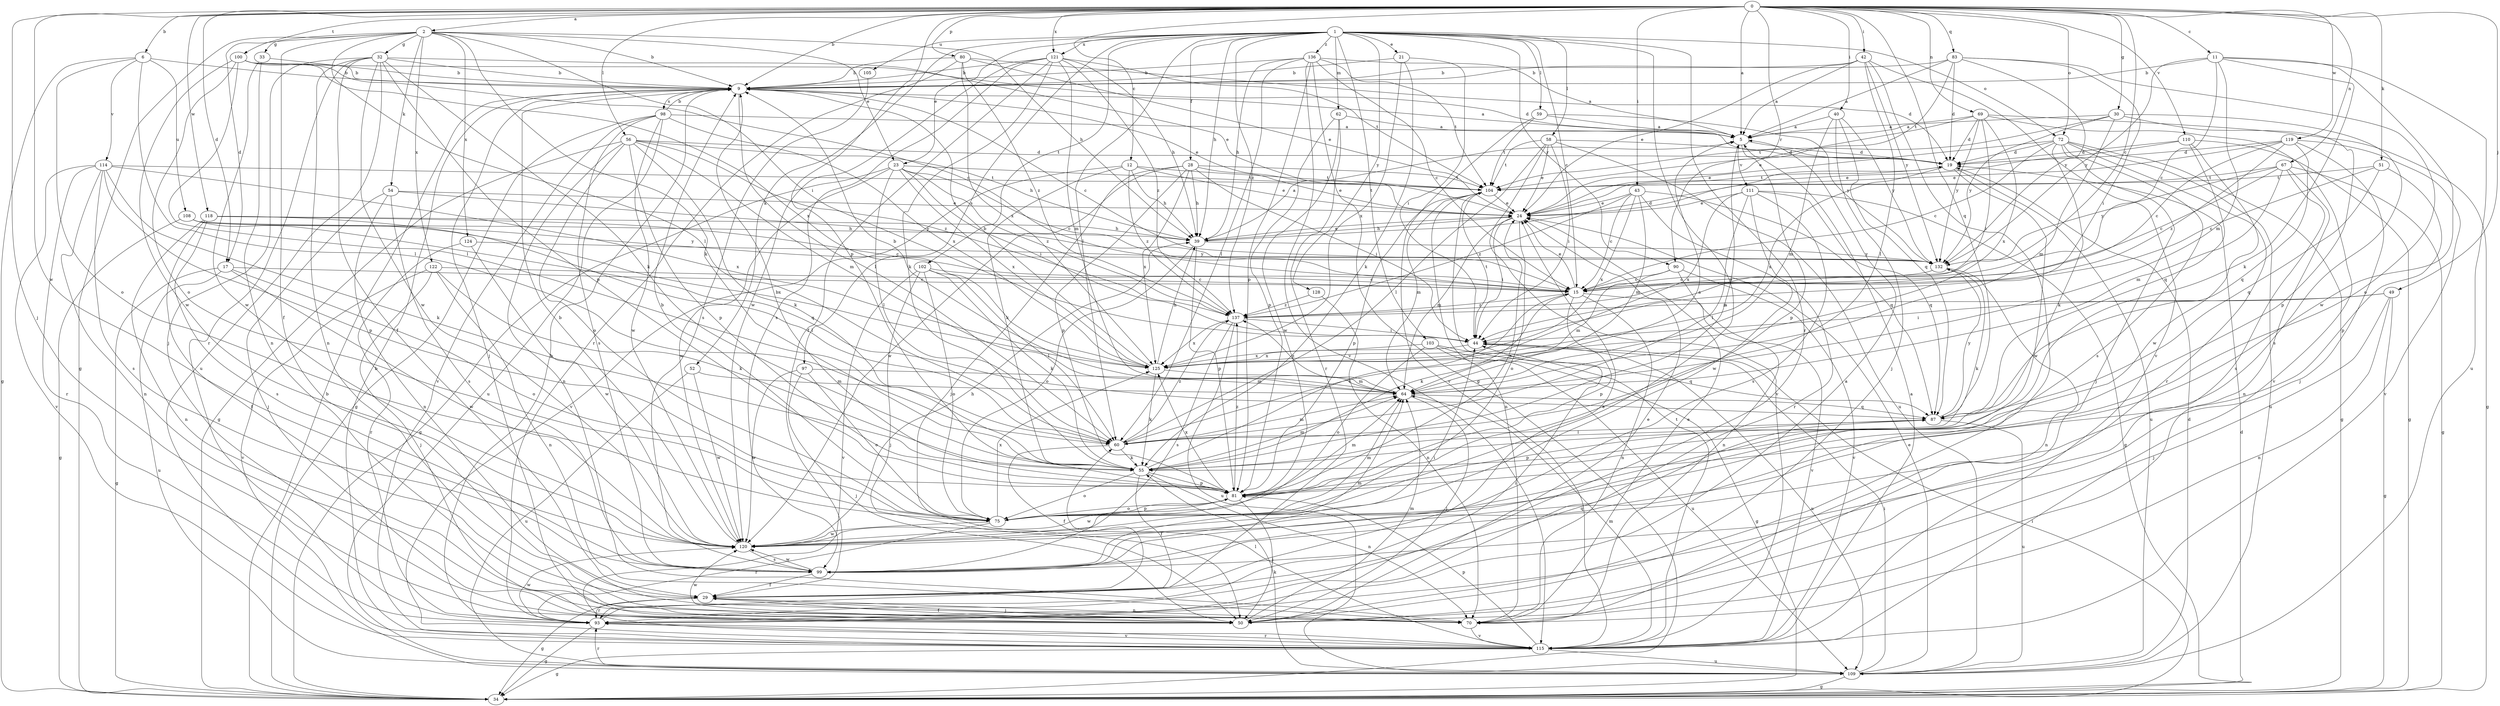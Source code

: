 strict digraph  {
0;
1;
2;
5;
6;
9;
11;
12;
15;
17;
19;
21;
23;
24;
28;
29;
30;
32;
33;
34;
39;
40;
42;
43;
44;
49;
50;
51;
52;
54;
55;
56;
58;
59;
60;
62;
64;
67;
69;
70;
72;
75;
80;
81;
83;
87;
90;
93;
97;
98;
99;
100;
102;
103;
104;
105;
108;
109;
110;
111;
114;
115;
118;
119;
120;
121;
122;
124;
125;
128;
132;
136;
137;
0 -> 2  [label=a];
0 -> 5  [label=a];
0 -> 6  [label=b];
0 -> 9  [label=b];
0 -> 11  [label=c];
0 -> 12  [label=c];
0 -> 15  [label=c];
0 -> 17  [label=d];
0 -> 30  [label=g];
0 -> 40  [label=i];
0 -> 42  [label=i];
0 -> 43  [label=i];
0 -> 49  [label=j];
0 -> 50  [label=j];
0 -> 51  [label=k];
0 -> 56  [label=l];
0 -> 67  [label=n];
0 -> 69  [label=n];
0 -> 72  [label=o];
0 -> 80  [label=p];
0 -> 81  [label=p];
0 -> 83  [label=q];
0 -> 87  [label=q];
0 -> 90  [label=r];
0 -> 100  [label=t];
0 -> 110  [label=v];
0 -> 118  [label=w];
0 -> 119  [label=w];
0 -> 120  [label=w];
0 -> 121  [label=x];
1 -> 15  [label=c];
1 -> 21  [label=e];
1 -> 23  [label=e];
1 -> 28  [label=f];
1 -> 39  [label=h];
1 -> 52  [label=k];
1 -> 58  [label=l];
1 -> 59  [label=l];
1 -> 60  [label=l];
1 -> 62  [label=m];
1 -> 72  [label=o];
1 -> 75  [label=o];
1 -> 90  [label=r];
1 -> 93  [label=r];
1 -> 97  [label=s];
1 -> 102  [label=t];
1 -> 103  [label=t];
1 -> 105  [label=u];
1 -> 121  [label=x];
1 -> 128  [label=y];
1 -> 136  [label=z];
1 -> 137  [label=z];
2 -> 9  [label=b];
2 -> 17  [label=d];
2 -> 23  [label=e];
2 -> 29  [label=f];
2 -> 32  [label=g];
2 -> 33  [label=g];
2 -> 34  [label=g];
2 -> 39  [label=h];
2 -> 44  [label=i];
2 -> 54  [label=k];
2 -> 55  [label=k];
2 -> 60  [label=l];
2 -> 122  [label=x];
2 -> 124  [label=x];
5 -> 19  [label=d];
5 -> 81  [label=p];
5 -> 111  [label=v];
6 -> 9  [label=b];
6 -> 34  [label=g];
6 -> 60  [label=l];
6 -> 75  [label=o];
6 -> 108  [label=u];
6 -> 114  [label=v];
9 -> 5  [label=a];
9 -> 15  [label=c];
9 -> 24  [label=e];
9 -> 50  [label=j];
9 -> 60  [label=l];
9 -> 98  [label=s];
11 -> 9  [label=b];
11 -> 15  [label=c];
11 -> 55  [label=k];
11 -> 64  [label=m];
11 -> 109  [label=u];
11 -> 120  [label=w];
11 -> 132  [label=y];
12 -> 24  [label=e];
12 -> 39  [label=h];
12 -> 55  [label=k];
12 -> 104  [label=t];
12 -> 115  [label=v];
12 -> 137  [label=z];
15 -> 24  [label=e];
15 -> 55  [label=k];
15 -> 70  [label=n];
15 -> 81  [label=p];
15 -> 115  [label=v];
15 -> 137  [label=z];
17 -> 15  [label=c];
17 -> 34  [label=g];
17 -> 75  [label=o];
17 -> 109  [label=u];
17 -> 120  [label=w];
19 -> 104  [label=t];
19 -> 109  [label=u];
19 -> 120  [label=w];
19 -> 125  [label=x];
21 -> 9  [label=b];
21 -> 44  [label=i];
21 -> 55  [label=k];
21 -> 125  [label=x];
23 -> 15  [label=c];
23 -> 34  [label=g];
23 -> 44  [label=i];
23 -> 60  [label=l];
23 -> 104  [label=t];
23 -> 120  [label=w];
23 -> 125  [label=x];
23 -> 137  [label=z];
24 -> 39  [label=h];
24 -> 44  [label=i];
24 -> 64  [label=m];
24 -> 75  [label=o];
28 -> 24  [label=e];
28 -> 39  [label=h];
28 -> 44  [label=i];
28 -> 50  [label=j];
28 -> 81  [label=p];
28 -> 104  [label=t];
28 -> 120  [label=w];
28 -> 125  [label=x];
29 -> 24  [label=e];
29 -> 34  [label=g];
29 -> 50  [label=j];
29 -> 70  [label=n];
29 -> 87  [label=q];
29 -> 93  [label=r];
30 -> 5  [label=a];
30 -> 64  [label=m];
30 -> 81  [label=p];
30 -> 99  [label=s];
30 -> 104  [label=t];
30 -> 132  [label=y];
32 -> 9  [label=b];
32 -> 24  [label=e];
32 -> 29  [label=f];
32 -> 50  [label=j];
32 -> 55  [label=k];
32 -> 70  [label=n];
32 -> 81  [label=p];
32 -> 93  [label=r];
32 -> 109  [label=u];
32 -> 120  [label=w];
33 -> 9  [label=b];
33 -> 70  [label=n];
33 -> 120  [label=w];
34 -> 9  [label=b];
34 -> 19  [label=d];
34 -> 44  [label=i];
39 -> 5  [label=a];
39 -> 19  [label=d];
39 -> 24  [label=e];
39 -> 75  [label=o];
39 -> 81  [label=p];
39 -> 132  [label=y];
40 -> 5  [label=a];
40 -> 50  [label=j];
40 -> 64  [label=m];
40 -> 87  [label=q];
40 -> 132  [label=y];
42 -> 5  [label=a];
42 -> 9  [label=b];
42 -> 24  [label=e];
42 -> 50  [label=j];
42 -> 60  [label=l];
42 -> 115  [label=v];
42 -> 132  [label=y];
43 -> 15  [label=c];
43 -> 24  [label=e];
43 -> 64  [label=m];
43 -> 87  [label=q];
43 -> 93  [label=r];
43 -> 125  [label=x];
43 -> 137  [label=z];
44 -> 104  [label=t];
44 -> 109  [label=u];
44 -> 125  [label=x];
49 -> 34  [label=g];
49 -> 44  [label=i];
49 -> 50  [label=j];
49 -> 70  [label=n];
49 -> 137  [label=z];
50 -> 24  [label=e];
50 -> 29  [label=f];
50 -> 64  [label=m];
50 -> 120  [label=w];
51 -> 15  [label=c];
51 -> 81  [label=p];
51 -> 87  [label=q];
51 -> 104  [label=t];
52 -> 64  [label=m];
52 -> 109  [label=u];
52 -> 120  [label=w];
54 -> 24  [label=e];
54 -> 50  [label=j];
54 -> 70  [label=n];
54 -> 99  [label=s];
54 -> 132  [label=y];
55 -> 5  [label=a];
55 -> 15  [label=c];
55 -> 29  [label=f];
55 -> 64  [label=m];
55 -> 70  [label=n];
55 -> 75  [label=o];
55 -> 81  [label=p];
56 -> 19  [label=d];
56 -> 34  [label=g];
56 -> 39  [label=h];
56 -> 55  [label=k];
56 -> 64  [label=m];
56 -> 70  [label=n];
56 -> 75  [label=o];
56 -> 81  [label=p];
56 -> 137  [label=z];
58 -> 19  [label=d];
58 -> 24  [label=e];
58 -> 44  [label=i];
58 -> 60  [label=l];
58 -> 104  [label=t];
58 -> 109  [label=u];
58 -> 115  [label=v];
59 -> 5  [label=a];
59 -> 104  [label=t];
59 -> 115  [label=v];
59 -> 132  [label=y];
60 -> 5  [label=a];
60 -> 29  [label=f];
60 -> 55  [label=k];
60 -> 64  [label=m];
60 -> 137  [label=z];
62 -> 5  [label=a];
62 -> 81  [label=p];
62 -> 93  [label=r];
62 -> 120  [label=w];
64 -> 9  [label=b];
64 -> 50  [label=j];
64 -> 87  [label=q];
64 -> 137  [label=z];
67 -> 15  [label=c];
67 -> 34  [label=g];
67 -> 64  [label=m];
67 -> 70  [label=n];
67 -> 99  [label=s];
67 -> 104  [label=t];
67 -> 132  [label=y];
69 -> 5  [label=a];
69 -> 19  [label=d];
69 -> 24  [label=e];
69 -> 34  [label=g];
69 -> 44  [label=i];
69 -> 115  [label=v];
69 -> 125  [label=x];
69 -> 132  [label=y];
70 -> 24  [label=e];
70 -> 115  [label=v];
72 -> 15  [label=c];
72 -> 19  [label=d];
72 -> 24  [label=e];
72 -> 34  [label=g];
72 -> 50  [label=j];
72 -> 55  [label=k];
72 -> 93  [label=r];
72 -> 99  [label=s];
72 -> 109  [label=u];
75 -> 9  [label=b];
75 -> 64  [label=m];
75 -> 81  [label=p];
75 -> 93  [label=r];
75 -> 120  [label=w];
75 -> 125  [label=x];
80 -> 9  [label=b];
80 -> 19  [label=d];
80 -> 24  [label=e];
80 -> 93  [label=r];
80 -> 125  [label=x];
80 -> 137  [label=z];
81 -> 9  [label=b];
81 -> 24  [label=e];
81 -> 50  [label=j];
81 -> 64  [label=m];
81 -> 75  [label=o];
81 -> 120  [label=w];
81 -> 125  [label=x];
81 -> 137  [label=z];
83 -> 5  [label=a];
83 -> 9  [label=b];
83 -> 19  [label=d];
83 -> 44  [label=i];
83 -> 75  [label=o];
83 -> 104  [label=t];
83 -> 132  [label=y];
87 -> 60  [label=l];
87 -> 81  [label=p];
87 -> 109  [label=u];
87 -> 132  [label=y];
90 -> 15  [label=c];
90 -> 64  [label=m];
90 -> 70  [label=n];
90 -> 115  [label=v];
93 -> 5  [label=a];
93 -> 9  [label=b];
93 -> 34  [label=g];
93 -> 44  [label=i];
93 -> 115  [label=v];
93 -> 120  [label=w];
97 -> 50  [label=j];
97 -> 64  [label=m];
97 -> 75  [label=o];
97 -> 120  [label=w];
98 -> 5  [label=a];
98 -> 9  [label=b];
98 -> 34  [label=g];
98 -> 99  [label=s];
98 -> 109  [label=u];
98 -> 115  [label=v];
98 -> 120  [label=w];
98 -> 125  [label=x];
99 -> 29  [label=f];
99 -> 44  [label=i];
99 -> 64  [label=m];
99 -> 120  [label=w];
100 -> 9  [label=b];
100 -> 15  [label=c];
100 -> 19  [label=d];
100 -> 60  [label=l];
100 -> 75  [label=o];
100 -> 120  [label=w];
100 -> 125  [label=x];
102 -> 15  [label=c];
102 -> 50  [label=j];
102 -> 55  [label=k];
102 -> 60  [label=l];
102 -> 75  [label=o];
102 -> 115  [label=v];
103 -> 34  [label=g];
103 -> 75  [label=o];
103 -> 87  [label=q];
103 -> 109  [label=u];
103 -> 125  [label=x];
104 -> 24  [label=e];
104 -> 64  [label=m];
104 -> 70  [label=n];
104 -> 81  [label=p];
105 -> 99  [label=s];
108 -> 34  [label=g];
108 -> 39  [label=h];
108 -> 87  [label=q];
108 -> 125  [label=x];
108 -> 132  [label=y];
109 -> 19  [label=d];
109 -> 24  [label=e];
109 -> 34  [label=g];
109 -> 44  [label=i];
109 -> 55  [label=k];
109 -> 93  [label=r];
110 -> 19  [label=d];
110 -> 24  [label=e];
110 -> 34  [label=g];
110 -> 87  [label=q];
110 -> 120  [label=w];
111 -> 24  [label=e];
111 -> 34  [label=g];
111 -> 60  [label=l];
111 -> 87  [label=q];
111 -> 99  [label=s];
111 -> 120  [label=w];
111 -> 125  [label=x];
114 -> 55  [label=k];
114 -> 70  [label=n];
114 -> 81  [label=p];
114 -> 93  [label=r];
114 -> 99  [label=s];
114 -> 104  [label=t];
114 -> 115  [label=v];
114 -> 125  [label=x];
115 -> 5  [label=a];
115 -> 9  [label=b];
115 -> 34  [label=g];
115 -> 60  [label=l];
115 -> 64  [label=m];
115 -> 81  [label=p];
115 -> 93  [label=r];
115 -> 104  [label=t];
115 -> 109  [label=u];
118 -> 15  [label=c];
118 -> 29  [label=f];
118 -> 39  [label=h];
118 -> 60  [label=l];
118 -> 70  [label=n];
118 -> 99  [label=s];
119 -> 15  [label=c];
119 -> 19  [label=d];
119 -> 24  [label=e];
119 -> 50  [label=j];
119 -> 87  [label=q];
119 -> 115  [label=v];
119 -> 137  [label=z];
120 -> 9  [label=b];
120 -> 39  [label=h];
120 -> 99  [label=s];
121 -> 9  [label=b];
121 -> 29  [label=f];
121 -> 39  [label=h];
121 -> 55  [label=k];
121 -> 64  [label=m];
121 -> 99  [label=s];
121 -> 104  [label=t];
121 -> 120  [label=w];
121 -> 137  [label=z];
122 -> 15  [label=c];
122 -> 50  [label=j];
122 -> 55  [label=k];
122 -> 70  [label=n];
122 -> 115  [label=v];
124 -> 93  [label=r];
124 -> 120  [label=w];
124 -> 132  [label=y];
125 -> 9  [label=b];
125 -> 39  [label=h];
125 -> 55  [label=k];
125 -> 64  [label=m];
128 -> 70  [label=n];
128 -> 137  [label=z];
132 -> 15  [label=c];
132 -> 55  [label=k];
132 -> 70  [label=n];
136 -> 5  [label=a];
136 -> 9  [label=b];
136 -> 15  [label=c];
136 -> 34  [label=g];
136 -> 39  [label=h];
136 -> 60  [label=l];
136 -> 81  [label=p];
136 -> 104  [label=t];
136 -> 115  [label=v];
137 -> 44  [label=i];
137 -> 99  [label=s];
137 -> 109  [label=u];
137 -> 125  [label=x];
}
